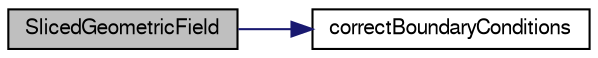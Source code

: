 digraph "SlicedGeometricField"
{
  bgcolor="transparent";
  edge [fontname="FreeSans",fontsize="10",labelfontname="FreeSans",labelfontsize="10"];
  node [fontname="FreeSans",fontsize="10",shape=record];
  rankdir="LR";
  Node0 [label="SlicedGeometricField",height=0.2,width=0.4,color="black", fillcolor="grey75", style="filled", fontcolor="black"];
  Node0 -> Node1 [color="midnightblue",fontsize="10",style="solid",fontname="FreeSans"];
  Node1 [label="correctBoundaryConditions",height=0.2,width=0.4,color="black",URL="$a38027.html#a00a7f09fddd305c7a7977494b2a6a952"];
}
